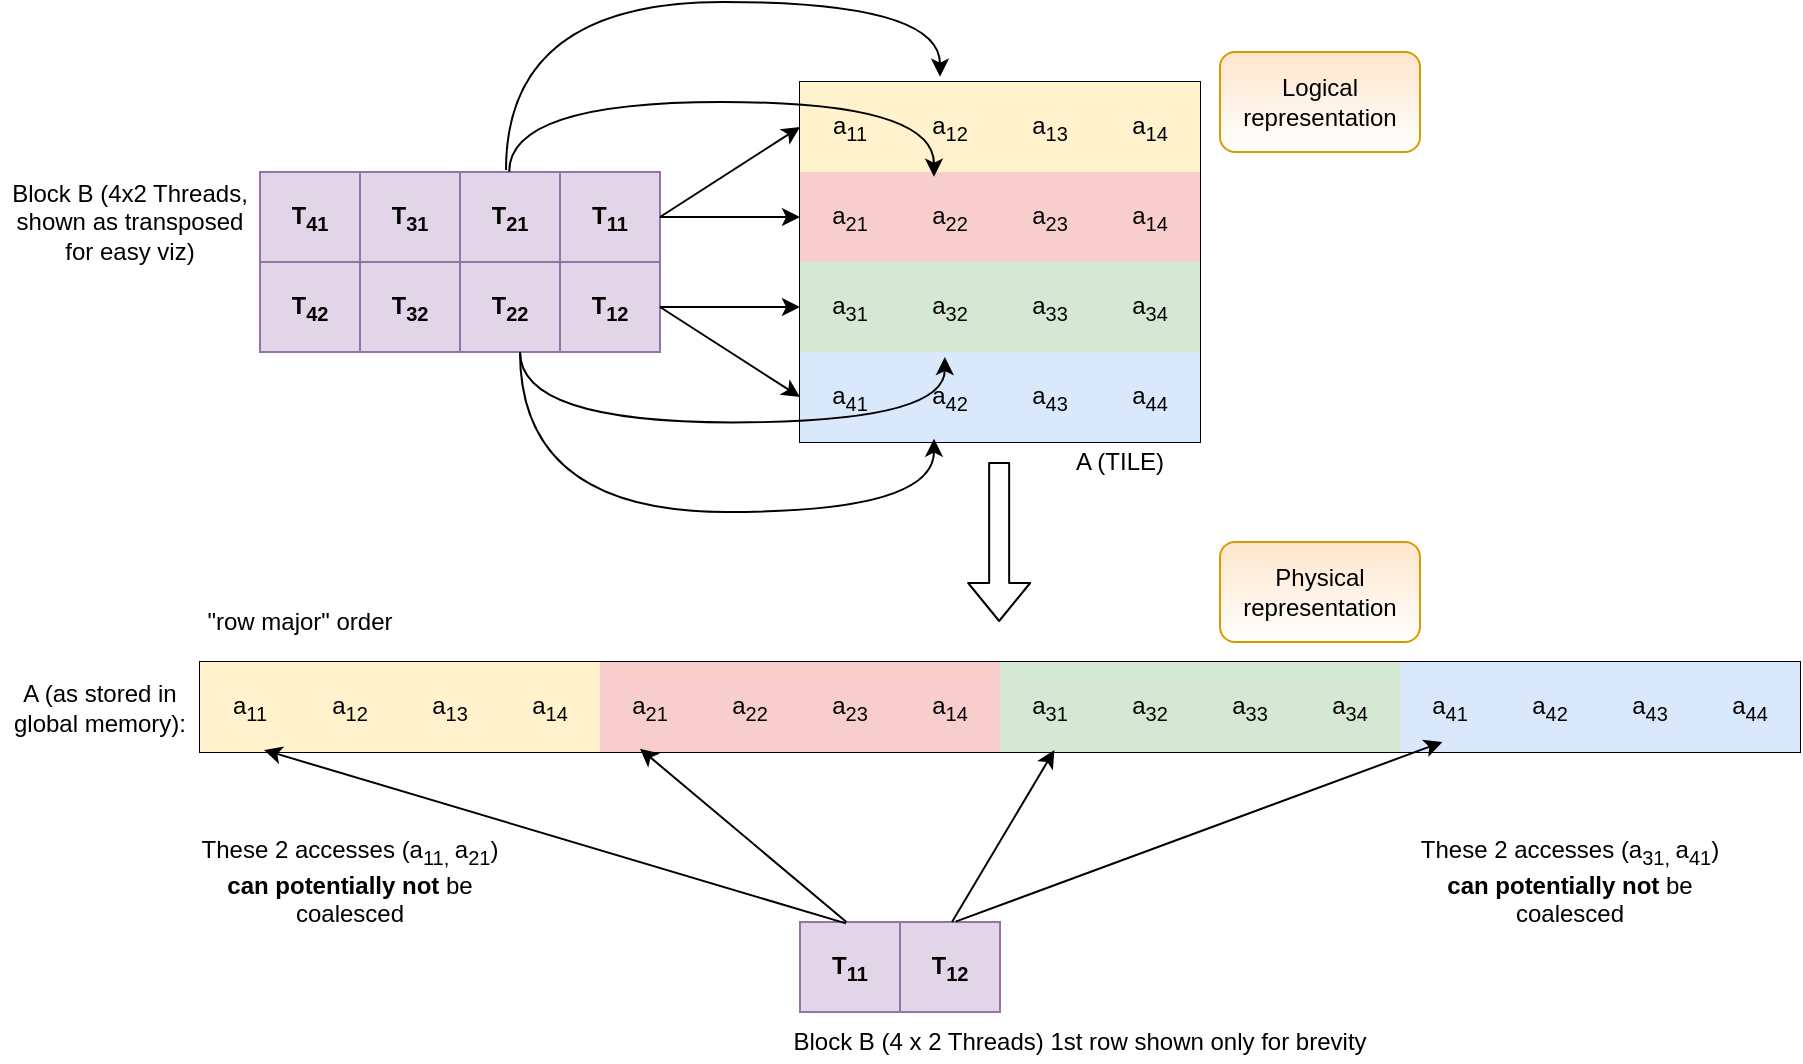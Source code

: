 <mxfile version="14.6.13" type="device"><diagram id="LKu_yuzskdQvpuW1a30c" name="Page-1"><mxGraphModel dx="922" dy="831" grid="1" gridSize="10" guides="1" tooltips="1" connect="1" arrows="1" fold="1" page="1" pageScale="1" pageWidth="2000" pageHeight="2000" math="0" shadow="0"><root><mxCell id="0"/><mxCell id="1" parent="0"/><mxCell id="PbtF6TNRjcqgWkCk2sdh-1" value="" style="rounded=1;whiteSpace=wrap;html=1;fillColor=#ffe6cc;strokeColor=#d79b00;gradientColor=#ffffff;" vertex="1" parent="1"><mxGeometry x="650" y="400" width="100" height="50" as="geometry"/></mxCell><mxCell id="PbtF6TNRjcqgWkCk2sdh-2" value="" style="rounded=1;whiteSpace=wrap;html=1;fillColor=#ffe6cc;strokeColor=#d79b00;gradientColor=#ffffff;" vertex="1" parent="1"><mxGeometry x="650" y="155" width="100" height="50" as="geometry"/></mxCell><mxCell id="PbtF6TNRjcqgWkCk2sdh-3" value="" style="shape=table;html=1;whiteSpace=wrap;startSize=0;container=1;collapsible=0;childLayout=tableLayout;" vertex="1" parent="1"><mxGeometry x="440" y="170" width="200" height="180" as="geometry"/></mxCell><mxCell id="PbtF6TNRjcqgWkCk2sdh-4" value="" style="shape=partialRectangle;html=1;whiteSpace=wrap;collapsible=0;dropTarget=0;pointerEvents=0;fillColor=none;top=0;left=0;bottom=0;right=0;points=[[0,0.5],[1,0.5]];portConstraint=eastwest;" vertex="1" parent="PbtF6TNRjcqgWkCk2sdh-3"><mxGeometry width="200" height="45" as="geometry"/></mxCell><mxCell id="PbtF6TNRjcqgWkCk2sdh-5" value="a&lt;sub&gt;11&lt;/sub&gt;" style="shape=partialRectangle;html=1;whiteSpace=wrap;connectable=0;fillColor=#fff2cc;top=0;left=0;bottom=0;right=0;overflow=hidden;strokeColor=#d6b656;" vertex="1" parent="PbtF6TNRjcqgWkCk2sdh-4"><mxGeometry width="50" height="45" as="geometry"/></mxCell><mxCell id="PbtF6TNRjcqgWkCk2sdh-6" value="&lt;span&gt;a&lt;/span&gt;&lt;sub&gt;12&lt;/sub&gt;" style="shape=partialRectangle;html=1;whiteSpace=wrap;connectable=0;fillColor=#fff2cc;top=0;left=0;bottom=0;right=0;overflow=hidden;strokeColor=#d6b656;" vertex="1" parent="PbtF6TNRjcqgWkCk2sdh-4"><mxGeometry x="50" width="50" height="45" as="geometry"/></mxCell><mxCell id="PbtF6TNRjcqgWkCk2sdh-7" value="&lt;span&gt;a&lt;/span&gt;&lt;sub&gt;13&lt;/sub&gt;" style="shape=partialRectangle;html=1;whiteSpace=wrap;connectable=0;fillColor=#fff2cc;top=0;left=0;bottom=0;right=0;overflow=hidden;strokeColor=#d6b656;" vertex="1" parent="PbtF6TNRjcqgWkCk2sdh-4"><mxGeometry x="100" width="50" height="45" as="geometry"/></mxCell><mxCell id="PbtF6TNRjcqgWkCk2sdh-8" value="&lt;span&gt;a&lt;/span&gt;&lt;sub&gt;14&lt;/sub&gt;" style="shape=partialRectangle;html=1;whiteSpace=wrap;connectable=0;fillColor=#fff2cc;top=0;left=0;bottom=0;right=0;overflow=hidden;strokeColor=#d6b656;" vertex="1" parent="PbtF6TNRjcqgWkCk2sdh-4"><mxGeometry x="150" width="50" height="45" as="geometry"/></mxCell><mxCell id="PbtF6TNRjcqgWkCk2sdh-9" value="" style="shape=partialRectangle;html=1;whiteSpace=wrap;collapsible=0;dropTarget=0;pointerEvents=0;fillColor=none;top=0;left=0;bottom=0;right=0;points=[[0,0.5],[1,0.5]];portConstraint=eastwest;" vertex="1" parent="PbtF6TNRjcqgWkCk2sdh-3"><mxGeometry y="45" width="200" height="45" as="geometry"/></mxCell><mxCell id="PbtF6TNRjcqgWkCk2sdh-10" value="&lt;span&gt;a&lt;/span&gt;&lt;sub&gt;21&lt;/sub&gt;" style="shape=partialRectangle;html=1;whiteSpace=wrap;connectable=0;fillColor=#f8cecc;top=0;left=0;bottom=0;right=0;overflow=hidden;strokeColor=#b85450;" vertex="1" parent="PbtF6TNRjcqgWkCk2sdh-9"><mxGeometry width="50" height="45" as="geometry"/></mxCell><mxCell id="PbtF6TNRjcqgWkCk2sdh-11" value="&lt;span&gt;a&lt;/span&gt;&lt;sub&gt;22&lt;/sub&gt;" style="shape=partialRectangle;html=1;whiteSpace=wrap;connectable=0;fillColor=#f8cecc;top=0;left=0;bottom=0;right=0;overflow=hidden;strokeColor=#b85450;" vertex="1" parent="PbtF6TNRjcqgWkCk2sdh-9"><mxGeometry x="50" width="50" height="45" as="geometry"/></mxCell><mxCell id="PbtF6TNRjcqgWkCk2sdh-12" value="&lt;span&gt;a&lt;/span&gt;&lt;sub&gt;23&lt;/sub&gt;" style="shape=partialRectangle;html=1;whiteSpace=wrap;connectable=0;fillColor=#f8cecc;top=0;left=0;bottom=0;right=0;overflow=hidden;strokeColor=#b85450;" vertex="1" parent="PbtF6TNRjcqgWkCk2sdh-9"><mxGeometry x="100" width="50" height="45" as="geometry"/></mxCell><mxCell id="PbtF6TNRjcqgWkCk2sdh-13" value="&lt;span&gt;a&lt;/span&gt;&lt;sub&gt;14&lt;/sub&gt;" style="shape=partialRectangle;html=1;whiteSpace=wrap;connectable=0;fillColor=#f8cecc;top=0;left=0;bottom=0;right=0;overflow=hidden;strokeColor=#b85450;" vertex="1" parent="PbtF6TNRjcqgWkCk2sdh-9"><mxGeometry x="150" width="50" height="45" as="geometry"/></mxCell><mxCell id="PbtF6TNRjcqgWkCk2sdh-14" style="shape=partialRectangle;html=1;whiteSpace=wrap;collapsible=0;dropTarget=0;pointerEvents=0;fillColor=none;top=0;left=0;bottom=0;right=0;points=[[0,0.5],[1,0.5]];portConstraint=eastwest;" vertex="1" parent="PbtF6TNRjcqgWkCk2sdh-3"><mxGeometry y="90" width="200" height="45" as="geometry"/></mxCell><mxCell id="PbtF6TNRjcqgWkCk2sdh-15" value="&lt;span&gt;a&lt;/span&gt;&lt;sub&gt;31&lt;/sub&gt;" style="shape=partialRectangle;html=1;whiteSpace=wrap;connectable=0;fillColor=#d5e8d4;top=0;left=0;bottom=0;right=0;overflow=hidden;strokeColor=#82b366;" vertex="1" parent="PbtF6TNRjcqgWkCk2sdh-14"><mxGeometry width="50" height="45" as="geometry"/></mxCell><mxCell id="PbtF6TNRjcqgWkCk2sdh-16" value="&lt;span&gt;a&lt;/span&gt;&lt;sub&gt;32&lt;/sub&gt;" style="shape=partialRectangle;html=1;whiteSpace=wrap;connectable=0;fillColor=#d5e8d4;top=0;left=0;bottom=0;right=0;overflow=hidden;strokeColor=#82b366;" vertex="1" parent="PbtF6TNRjcqgWkCk2sdh-14"><mxGeometry x="50" width="50" height="45" as="geometry"/></mxCell><mxCell id="PbtF6TNRjcqgWkCk2sdh-17" value="&lt;span&gt;a&lt;/span&gt;&lt;sub&gt;33&lt;/sub&gt;" style="shape=partialRectangle;html=1;whiteSpace=wrap;connectable=0;fillColor=#d5e8d4;top=0;left=0;bottom=0;right=0;overflow=hidden;strokeColor=#82b366;" vertex="1" parent="PbtF6TNRjcqgWkCk2sdh-14"><mxGeometry x="100" width="50" height="45" as="geometry"/></mxCell><mxCell id="PbtF6TNRjcqgWkCk2sdh-18" value="&lt;span&gt;a&lt;/span&gt;&lt;sub&gt;34&lt;/sub&gt;" style="shape=partialRectangle;html=1;whiteSpace=wrap;connectable=0;fillColor=#d5e8d4;top=0;left=0;bottom=0;right=0;overflow=hidden;strokeColor=#82b366;" vertex="1" parent="PbtF6TNRjcqgWkCk2sdh-14"><mxGeometry x="150" width="50" height="45" as="geometry"/></mxCell><mxCell id="PbtF6TNRjcqgWkCk2sdh-19" value="" style="shape=partialRectangle;html=1;whiteSpace=wrap;collapsible=0;dropTarget=0;pointerEvents=0;fillColor=none;top=0;left=0;bottom=0;right=0;points=[[0,0.5],[1,0.5]];portConstraint=eastwest;" vertex="1" parent="PbtF6TNRjcqgWkCk2sdh-3"><mxGeometry y="135" width="200" height="45" as="geometry"/></mxCell><mxCell id="PbtF6TNRjcqgWkCk2sdh-20" value="&lt;span&gt;a&lt;/span&gt;&lt;sub&gt;41&lt;/sub&gt;" style="shape=partialRectangle;html=1;whiteSpace=wrap;connectable=0;fillColor=#dae8fc;top=0;left=0;bottom=0;right=0;overflow=hidden;strokeColor=#6c8ebf;" vertex="1" parent="PbtF6TNRjcqgWkCk2sdh-19"><mxGeometry width="50" height="45" as="geometry"/></mxCell><mxCell id="PbtF6TNRjcqgWkCk2sdh-21" value="&lt;span&gt;a&lt;/span&gt;&lt;sub&gt;42&lt;/sub&gt;" style="shape=partialRectangle;html=1;whiteSpace=wrap;connectable=0;fillColor=#dae8fc;top=0;left=0;bottom=0;right=0;overflow=hidden;strokeColor=#6c8ebf;" vertex="1" parent="PbtF6TNRjcqgWkCk2sdh-19"><mxGeometry x="50" width="50" height="45" as="geometry"/></mxCell><mxCell id="PbtF6TNRjcqgWkCk2sdh-22" value="a&lt;sub&gt;43&lt;/sub&gt;" style="shape=partialRectangle;html=1;whiteSpace=wrap;connectable=0;fillColor=#dae8fc;top=0;left=0;bottom=0;right=0;overflow=hidden;strokeColor=#6c8ebf;" vertex="1" parent="PbtF6TNRjcqgWkCk2sdh-19"><mxGeometry x="100" width="50" height="45" as="geometry"/></mxCell><mxCell id="PbtF6TNRjcqgWkCk2sdh-23" value="&lt;span&gt;a&lt;/span&gt;&lt;sub&gt;44&lt;/sub&gt;" style="shape=partialRectangle;html=1;whiteSpace=wrap;connectable=0;fillColor=#dae8fc;top=0;left=0;bottom=0;right=0;overflow=hidden;strokeColor=#6c8ebf;" vertex="1" parent="PbtF6TNRjcqgWkCk2sdh-19"><mxGeometry x="150" width="50" height="45" as="geometry"/></mxCell><mxCell id="PbtF6TNRjcqgWkCk2sdh-24" value="" style="shape=flexArrow;endArrow=classic;html=1;" edge="1" parent="1"><mxGeometry width="50" height="50" relative="1" as="geometry"><mxPoint x="539.58" y="360" as="sourcePoint"/><mxPoint x="539.58" y="440" as="targetPoint"/></mxGeometry></mxCell><mxCell id="PbtF6TNRjcqgWkCk2sdh-25" value="" style="shape=table;html=1;whiteSpace=wrap;startSize=0;container=1;collapsible=0;childLayout=tableLayout;" vertex="1" parent="1"><mxGeometry x="140" y="460" width="800" height="45" as="geometry"/></mxCell><mxCell id="PbtF6TNRjcqgWkCk2sdh-26" value="" style="shape=partialRectangle;html=1;whiteSpace=wrap;collapsible=0;dropTarget=0;pointerEvents=0;fillColor=none;top=0;left=0;bottom=0;right=0;points=[[0,0.5],[1,0.5]];portConstraint=eastwest;" vertex="1" parent="PbtF6TNRjcqgWkCk2sdh-25"><mxGeometry width="800" height="45" as="geometry"/></mxCell><mxCell id="PbtF6TNRjcqgWkCk2sdh-27" value="a&lt;sub&gt;11&lt;/sub&gt;" style="shape=partialRectangle;html=1;whiteSpace=wrap;connectable=0;top=0;left=0;bottom=0;right=0;overflow=hidden;fillColor=#fff2cc;strokeColor=#d6b656;" vertex="1" parent="PbtF6TNRjcqgWkCk2sdh-26"><mxGeometry width="50" height="45" as="geometry"/></mxCell><mxCell id="PbtF6TNRjcqgWkCk2sdh-28" value="a&lt;sub&gt;12&lt;/sub&gt;" style="shape=partialRectangle;html=1;whiteSpace=wrap;connectable=0;top=0;left=0;bottom=0;right=0;overflow=hidden;fillColor=#fff2cc;strokeColor=#d6b656;" vertex="1" parent="PbtF6TNRjcqgWkCk2sdh-26"><mxGeometry x="50" width="50" height="45" as="geometry"/></mxCell><mxCell id="PbtF6TNRjcqgWkCk2sdh-29" value="a&lt;sub&gt;13&lt;/sub&gt;" style="shape=partialRectangle;html=1;whiteSpace=wrap;connectable=0;top=0;left=0;bottom=0;right=0;overflow=hidden;fillColor=#fff2cc;strokeColor=#d6b656;" vertex="1" parent="PbtF6TNRjcqgWkCk2sdh-26"><mxGeometry x="100" width="50" height="45" as="geometry"/></mxCell><mxCell id="PbtF6TNRjcqgWkCk2sdh-30" value="a&lt;sub&gt;14&lt;/sub&gt;" style="shape=partialRectangle;html=1;whiteSpace=wrap;connectable=0;top=0;left=0;bottom=0;right=0;overflow=hidden;fillColor=#fff2cc;strokeColor=#d6b656;" vertex="1" parent="PbtF6TNRjcqgWkCk2sdh-26"><mxGeometry x="150" width="50" height="45" as="geometry"/></mxCell><mxCell id="PbtF6TNRjcqgWkCk2sdh-31" value="a&lt;sub&gt;21&lt;/sub&gt;" style="shape=partialRectangle;html=1;whiteSpace=wrap;connectable=0;fillColor=#f8cecc;top=0;left=0;bottom=0;right=0;overflow=hidden;strokeColor=#b85450;" vertex="1" parent="PbtF6TNRjcqgWkCk2sdh-26"><mxGeometry x="200" width="50" height="45" as="geometry"/></mxCell><mxCell id="PbtF6TNRjcqgWkCk2sdh-32" value="a&lt;sub&gt;22&lt;/sub&gt;" style="shape=partialRectangle;html=1;whiteSpace=wrap;connectable=0;fillColor=#f8cecc;top=0;left=0;bottom=0;right=0;overflow=hidden;strokeColor=#b85450;" vertex="1" parent="PbtF6TNRjcqgWkCk2sdh-26"><mxGeometry x="250" width="50" height="45" as="geometry"/></mxCell><mxCell id="PbtF6TNRjcqgWkCk2sdh-33" value="a&lt;sub&gt;23&lt;/sub&gt;" style="shape=partialRectangle;html=1;whiteSpace=wrap;connectable=0;fillColor=#f8cecc;top=0;left=0;bottom=0;right=0;overflow=hidden;strokeColor=#b85450;" vertex="1" parent="PbtF6TNRjcqgWkCk2sdh-26"><mxGeometry x="300" width="50" height="45" as="geometry"/></mxCell><mxCell id="PbtF6TNRjcqgWkCk2sdh-34" value="a&lt;sub&gt;14&lt;/sub&gt;" style="shape=partialRectangle;html=1;whiteSpace=wrap;connectable=0;fillColor=#f8cecc;top=0;left=0;bottom=0;right=0;overflow=hidden;strokeColor=#b85450;" vertex="1" parent="PbtF6TNRjcqgWkCk2sdh-26"><mxGeometry x="350" width="50" height="45" as="geometry"/></mxCell><mxCell id="PbtF6TNRjcqgWkCk2sdh-35" value="a&lt;sub&gt;31&lt;/sub&gt;" style="shape=partialRectangle;html=1;whiteSpace=wrap;connectable=0;fillColor=#d5e8d4;top=0;left=0;bottom=0;right=0;overflow=hidden;strokeColor=#82b366;" vertex="1" parent="PbtF6TNRjcqgWkCk2sdh-26"><mxGeometry x="400" width="50" height="45" as="geometry"/></mxCell><mxCell id="PbtF6TNRjcqgWkCk2sdh-36" value="a&lt;sub&gt;32&lt;/sub&gt;" style="shape=partialRectangle;html=1;whiteSpace=wrap;connectable=0;fillColor=#d5e8d4;top=0;left=0;bottom=0;right=0;overflow=hidden;strokeColor=#82b366;" vertex="1" parent="PbtF6TNRjcqgWkCk2sdh-26"><mxGeometry x="450" width="50" height="45" as="geometry"/></mxCell><mxCell id="PbtF6TNRjcqgWkCk2sdh-37" value="a&lt;sub&gt;33&lt;/sub&gt;" style="shape=partialRectangle;html=1;whiteSpace=wrap;connectable=0;fillColor=#d5e8d4;top=0;left=0;bottom=0;right=0;overflow=hidden;strokeColor=#82b366;" vertex="1" parent="PbtF6TNRjcqgWkCk2sdh-26"><mxGeometry x="500" width="50" height="45" as="geometry"/></mxCell><mxCell id="PbtF6TNRjcqgWkCk2sdh-38" value="a&lt;sub&gt;34&lt;/sub&gt;" style="shape=partialRectangle;html=1;whiteSpace=wrap;connectable=0;fillColor=#d5e8d4;top=0;left=0;bottom=0;right=0;overflow=hidden;strokeColor=#82b366;" vertex="1" parent="PbtF6TNRjcqgWkCk2sdh-26"><mxGeometry x="550" width="50" height="45" as="geometry"/></mxCell><mxCell id="PbtF6TNRjcqgWkCk2sdh-39" value="a&lt;sub&gt;41&lt;/sub&gt;" style="shape=partialRectangle;html=1;whiteSpace=wrap;connectable=0;fillColor=#dae8fc;top=0;left=0;bottom=0;right=0;overflow=hidden;strokeColor=#6c8ebf;" vertex="1" parent="PbtF6TNRjcqgWkCk2sdh-26"><mxGeometry x="600" width="50" height="45" as="geometry"/></mxCell><mxCell id="PbtF6TNRjcqgWkCk2sdh-40" value="a&lt;sub&gt;42&lt;/sub&gt;" style="shape=partialRectangle;html=1;whiteSpace=wrap;connectable=0;fillColor=#dae8fc;top=0;left=0;bottom=0;right=0;overflow=hidden;strokeColor=#6c8ebf;" vertex="1" parent="PbtF6TNRjcqgWkCk2sdh-26"><mxGeometry x="650" width="50" height="45" as="geometry"/></mxCell><mxCell id="PbtF6TNRjcqgWkCk2sdh-41" value="a&lt;sub&gt;43&lt;/sub&gt;" style="shape=partialRectangle;html=1;whiteSpace=wrap;connectable=0;fillColor=#dae8fc;top=0;left=0;bottom=0;right=0;overflow=hidden;strokeColor=#6c8ebf;" vertex="1" parent="PbtF6TNRjcqgWkCk2sdh-26"><mxGeometry x="700" width="50" height="45" as="geometry"/></mxCell><mxCell id="PbtF6TNRjcqgWkCk2sdh-42" value="a&lt;sub&gt;44&lt;/sub&gt;" style="shape=partialRectangle;html=1;whiteSpace=wrap;connectable=0;fillColor=#dae8fc;top=0;left=0;bottom=0;right=0;overflow=hidden;strokeColor=#6c8ebf;" vertex="1" parent="PbtF6TNRjcqgWkCk2sdh-26"><mxGeometry x="750" width="50" height="45" as="geometry"/></mxCell><mxCell id="PbtF6TNRjcqgWkCk2sdh-43" value="&quot;row major&quot; order" style="text;html=1;strokeColor=none;fillColor=none;align=center;verticalAlign=middle;whiteSpace=wrap;rounded=0;" vertex="1" parent="1"><mxGeometry x="140" y="430" width="100" height="20" as="geometry"/></mxCell><mxCell id="PbtF6TNRjcqgWkCk2sdh-44" value="" style="shape=table;html=1;whiteSpace=wrap;startSize=0;container=1;collapsible=0;childLayout=tableLayout;fillColor=#e1d5e7;strokeColor=#9673a6;fontStyle=1;direction=north;" vertex="1" parent="1"><mxGeometry x="170" y="215" width="200" height="90" as="geometry"/></mxCell><mxCell id="PbtF6TNRjcqgWkCk2sdh-45" value="" style="shape=partialRectangle;html=1;whiteSpace=wrap;collapsible=0;dropTarget=0;pointerEvents=0;fillColor=none;top=0;left=0;bottom=0;right=0;points=[[0,0.5],[1,0.5]];portConstraint=eastwest;" vertex="1" parent="PbtF6TNRjcqgWkCk2sdh-44"><mxGeometry width="200" height="45" as="geometry"/></mxCell><mxCell id="PbtF6TNRjcqgWkCk2sdh-46" value="T&lt;sub&gt;41&lt;/sub&gt;" style="shape=partialRectangle;html=1;whiteSpace=wrap;connectable=0;fillColor=none;top=0;left=0;bottom=0;right=0;overflow=hidden;fontStyle=1" vertex="1" parent="PbtF6TNRjcqgWkCk2sdh-45"><mxGeometry width="50" height="45" as="geometry"/></mxCell><mxCell id="PbtF6TNRjcqgWkCk2sdh-47" value="&lt;span&gt;T&lt;/span&gt;&lt;sub&gt;31&lt;/sub&gt;" style="shape=partialRectangle;html=1;whiteSpace=wrap;connectable=0;fillColor=none;top=0;left=0;bottom=0;right=0;overflow=hidden;fontStyle=1" vertex="1" parent="PbtF6TNRjcqgWkCk2sdh-45"><mxGeometry x="50" width="50" height="45" as="geometry"/></mxCell><mxCell id="PbtF6TNRjcqgWkCk2sdh-99" value="&lt;span&gt;T&lt;/span&gt;&lt;sub&gt;21&lt;/sub&gt;" style="shape=partialRectangle;html=1;whiteSpace=wrap;connectable=0;fillColor=none;top=0;left=0;bottom=0;right=0;overflow=hidden;fontStyle=1" vertex="1" parent="PbtF6TNRjcqgWkCk2sdh-45"><mxGeometry x="100" width="50" height="45" as="geometry"/></mxCell><mxCell id="PbtF6TNRjcqgWkCk2sdh-103" value="&lt;span&gt;T&lt;/span&gt;&lt;sub&gt;11&lt;/sub&gt;" style="shape=partialRectangle;html=1;whiteSpace=wrap;connectable=0;fillColor=none;top=0;left=0;bottom=0;right=0;overflow=hidden;fontStyle=1" vertex="1" parent="PbtF6TNRjcqgWkCk2sdh-45"><mxGeometry x="150" width="50" height="45" as="geometry"/></mxCell><mxCell id="PbtF6TNRjcqgWkCk2sdh-50" value="" style="shape=partialRectangle;html=1;whiteSpace=wrap;collapsible=0;dropTarget=0;pointerEvents=0;fillColor=none;top=0;left=0;bottom=0;right=0;points=[[0,0.5],[1,0.5]];portConstraint=eastwest;" vertex="1" parent="PbtF6TNRjcqgWkCk2sdh-44"><mxGeometry y="45" width="200" height="45" as="geometry"/></mxCell><mxCell id="PbtF6TNRjcqgWkCk2sdh-51" value="&lt;b&gt;&lt;span&gt;T&lt;/span&gt;&lt;sub&gt;42&lt;/sub&gt;&lt;/b&gt;" style="shape=partialRectangle;html=1;whiteSpace=wrap;connectable=0;fillColor=none;top=0;left=0;bottom=0;right=0;overflow=hidden;" vertex="1" parent="PbtF6TNRjcqgWkCk2sdh-50"><mxGeometry width="50" height="45" as="geometry"/></mxCell><mxCell id="PbtF6TNRjcqgWkCk2sdh-52" value="&lt;b&gt;&lt;span&gt;T&lt;/span&gt;&lt;sub&gt;32&lt;/sub&gt;&lt;/b&gt;" style="shape=partialRectangle;html=1;whiteSpace=wrap;connectable=0;fillColor=none;top=0;left=0;bottom=0;right=0;overflow=hidden;" vertex="1" parent="PbtF6TNRjcqgWkCk2sdh-50"><mxGeometry x="50" width="50" height="45" as="geometry"/></mxCell><mxCell id="PbtF6TNRjcqgWkCk2sdh-100" value="&lt;b&gt;T&lt;sub&gt;22&lt;/sub&gt;&lt;/b&gt;" style="shape=partialRectangle;html=1;whiteSpace=wrap;connectable=0;fillColor=none;top=0;left=0;bottom=0;right=0;overflow=hidden;" vertex="1" parent="PbtF6TNRjcqgWkCk2sdh-50"><mxGeometry x="100" width="50" height="45" as="geometry"/></mxCell><mxCell id="PbtF6TNRjcqgWkCk2sdh-104" value="&lt;span style=&quot;font-weight: 700&quot;&gt;T&lt;/span&gt;&lt;sub style=&quot;font-weight: 700&quot;&gt;12&lt;/sub&gt;" style="shape=partialRectangle;html=1;whiteSpace=wrap;connectable=0;fillColor=none;top=0;left=0;bottom=0;right=0;overflow=hidden;" vertex="1" parent="PbtF6TNRjcqgWkCk2sdh-50"><mxGeometry x="150" width="50" height="45" as="geometry"/></mxCell><mxCell id="PbtF6TNRjcqgWkCk2sdh-63" value="" style="shape=table;html=1;whiteSpace=wrap;startSize=0;container=1;collapsible=0;childLayout=tableLayout;fillColor=#e1d5e7;strokeColor=#9673a6;fontStyle=1" vertex="1" parent="1"><mxGeometry x="440" y="590" width="100" height="45" as="geometry"/></mxCell><mxCell id="PbtF6TNRjcqgWkCk2sdh-64" value="" style="shape=partialRectangle;html=1;whiteSpace=wrap;collapsible=0;dropTarget=0;pointerEvents=0;fillColor=none;top=0;left=0;bottom=0;right=0;points=[[0,0.5],[1,0.5]];portConstraint=eastwest;" vertex="1" parent="PbtF6TNRjcqgWkCk2sdh-63"><mxGeometry width="100" height="45" as="geometry"/></mxCell><mxCell id="PbtF6TNRjcqgWkCk2sdh-65" value="T&lt;sub&gt;11&lt;/sub&gt;" style="shape=partialRectangle;html=1;whiteSpace=wrap;connectable=0;fillColor=none;top=0;left=0;bottom=0;right=0;overflow=hidden;fontStyle=1" vertex="1" parent="PbtF6TNRjcqgWkCk2sdh-64"><mxGeometry width="50" height="45" as="geometry"/></mxCell><mxCell id="PbtF6TNRjcqgWkCk2sdh-66" value="&lt;span&gt;T&lt;/span&gt;&lt;sub&gt;12&lt;/sub&gt;" style="shape=partialRectangle;html=1;whiteSpace=wrap;connectable=0;fillColor=none;top=0;left=0;bottom=0;right=0;overflow=hidden;fontStyle=1" vertex="1" parent="PbtF6TNRjcqgWkCk2sdh-64"><mxGeometry x="50" width="50" height="45" as="geometry"/></mxCell><mxCell id="PbtF6TNRjcqgWkCk2sdh-78" value="These 2 accesses (a&lt;sub&gt;31,&amp;nbsp;&lt;/sub&gt;a&lt;sub&gt;41&lt;/sub&gt;) &lt;b&gt;can potentially not&lt;/b&gt; be coalesced" style="text;html=1;strokeColor=none;fillColor=none;align=center;verticalAlign=middle;whiteSpace=wrap;rounded=0;" vertex="1" parent="1"><mxGeometry x="740" y="560" width="170" height="20" as="geometry"/></mxCell><mxCell id="PbtF6TNRjcqgWkCk2sdh-79" value="A (as stored in global memory):" style="text;html=1;strokeColor=none;fillColor=none;align=center;verticalAlign=middle;whiteSpace=wrap;rounded=0;" vertex="1" parent="1"><mxGeometry x="40" y="472.5" width="100" height="20" as="geometry"/></mxCell><mxCell id="PbtF6TNRjcqgWkCk2sdh-81" value="Logical representation" style="text;html=1;strokeColor=none;fillColor=none;align=center;verticalAlign=middle;whiteSpace=wrap;rounded=0;" vertex="1" parent="1"><mxGeometry x="650" y="170" width="100" height="20" as="geometry"/></mxCell><mxCell id="PbtF6TNRjcqgWkCk2sdh-82" value="Physical representation" style="text;html=1;strokeColor=none;fillColor=none;align=center;verticalAlign=middle;whiteSpace=wrap;rounded=0;" vertex="1" parent="1"><mxGeometry x="650" y="415" width="100" height="20" as="geometry"/></mxCell><mxCell id="PbtF6TNRjcqgWkCk2sdh-83" value="Block B (4x2 Threads, shown as transposed for easy viz)" style="text;html=1;strokeColor=none;fillColor=none;align=center;verticalAlign=middle;whiteSpace=wrap;rounded=0;" vertex="1" parent="1"><mxGeometry x="40" y="230" width="130" height="20" as="geometry"/></mxCell><mxCell id="PbtF6TNRjcqgWkCk2sdh-84" value="Block B (4 x 2 Threads) 1st row shown only for brevity" style="text;html=1;strokeColor=none;fillColor=none;align=center;verticalAlign=middle;whiteSpace=wrap;rounded=0;" vertex="1" parent="1"><mxGeometry x="380" y="640" width="400" height="20" as="geometry"/></mxCell><mxCell id="PbtF6TNRjcqgWkCk2sdh-107" value="" style="endArrow=classic;html=1;exitX=1;exitY=0.5;exitDx=0;exitDy=0;entryX=0;entryY=0.5;entryDx=0;entryDy=0;" edge="1" parent="1" source="PbtF6TNRjcqgWkCk2sdh-45" target="PbtF6TNRjcqgWkCk2sdh-4"><mxGeometry width="50" height="50" relative="1" as="geometry"><mxPoint x="330" y="170" as="sourcePoint"/><mxPoint x="380" y="120" as="targetPoint"/></mxGeometry></mxCell><mxCell id="PbtF6TNRjcqgWkCk2sdh-108" value="" style="endArrow=classic;html=1;exitX=1;exitY=0.5;exitDx=0;exitDy=0;entryX=0;entryY=0.5;entryDx=0;entryDy=0;" edge="1" parent="1" source="PbtF6TNRjcqgWkCk2sdh-45" target="PbtF6TNRjcqgWkCk2sdh-9"><mxGeometry width="50" height="50" relative="1" as="geometry"><mxPoint x="370" y="282.5" as="sourcePoint"/><mxPoint x="440" y="238" as="targetPoint"/></mxGeometry></mxCell><mxCell id="PbtF6TNRjcqgWkCk2sdh-109" value="" style="endArrow=classic;html=1;exitX=1;exitY=0.5;exitDx=0;exitDy=0;entryX=0;entryY=0.5;entryDx=0;entryDy=0;" edge="1" parent="1" source="PbtF6TNRjcqgWkCk2sdh-50" target="PbtF6TNRjcqgWkCk2sdh-14"><mxGeometry width="50" height="50" relative="1" as="geometry"><mxPoint x="350" y="365" as="sourcePoint"/><mxPoint x="420" y="320.0" as="targetPoint"/></mxGeometry></mxCell><mxCell id="PbtF6TNRjcqgWkCk2sdh-110" value="" style="endArrow=classic;html=1;exitX=1;exitY=0.5;exitDx=0;exitDy=0;entryX=0;entryY=0.5;entryDx=0;entryDy=0;" edge="1" parent="1" source="PbtF6TNRjcqgWkCk2sdh-50" target="PbtF6TNRjcqgWkCk2sdh-19"><mxGeometry width="50" height="50" relative="1" as="geometry"><mxPoint x="380" y="292.5" as="sourcePoint"/><mxPoint x="450" y="292.5" as="targetPoint"/></mxGeometry></mxCell><mxCell id="PbtF6TNRjcqgWkCk2sdh-111" value="" style="endArrow=classic;html=1;exitX=0.615;exitY=-0.022;exitDx=0;exitDy=0;exitPerimeter=0;edgeStyle=orthogonalEdgeStyle;curved=1;entryX=0.35;entryY=-0.059;entryDx=0;entryDy=0;entryPerimeter=0;" edge="1" parent="1" source="PbtF6TNRjcqgWkCk2sdh-45" target="PbtF6TNRjcqgWkCk2sdh-4"><mxGeometry width="50" height="50" relative="1" as="geometry"><mxPoint x="290" y="200" as="sourcePoint"/><mxPoint x="490" y="150" as="targetPoint"/><Array as="points"><mxPoint x="293" y="130"/><mxPoint x="510" y="130"/></Array></mxGeometry></mxCell><mxCell id="PbtF6TNRjcqgWkCk2sdh-118" value="" style="endArrow=classic;html=1;exitX=0.623;exitY=-0.004;exitDx=0;exitDy=0;exitPerimeter=0;edgeStyle=orthogonalEdgeStyle;curved=1;entryX=0.35;entryY=-0.059;entryDx=0;entryDy=0;entryPerimeter=0;" edge="1" parent="1" source="PbtF6TNRjcqgWkCk2sdh-45"><mxGeometry width="50" height="50" relative="1" as="geometry"><mxPoint x="290.0" y="264.01" as="sourcePoint"/><mxPoint x="507" y="217.345" as="targetPoint"/><Array as="points"><mxPoint x="295" y="180"/><mxPoint x="507" y="180"/></Array></mxGeometry></mxCell><mxCell id="PbtF6TNRjcqgWkCk2sdh-119" value="" style="endArrow=classic;html=1;exitX=0.623;exitY=-0.004;exitDx=0;exitDy=0;exitPerimeter=0;edgeStyle=orthogonalEdgeStyle;curved=1;entryX=0.35;entryY=-0.059;entryDx=0;entryDy=0;entryPerimeter=0;" edge="1" parent="1"><mxGeometry width="50" height="50" relative="1" as="geometry"><mxPoint x="300.02" y="305.0" as="sourcePoint"/><mxPoint x="512.42" y="307.525" as="targetPoint"/><Array as="points"><mxPoint x="300.42" y="340.18"/><mxPoint x="512.42" y="340.18"/></Array></mxGeometry></mxCell><mxCell id="PbtF6TNRjcqgWkCk2sdh-120" value="" style="endArrow=classic;html=1;edgeStyle=orthogonalEdgeStyle;curved=1;entryX=0.35;entryY=-0.059;entryDx=0;entryDy=0;entryPerimeter=0;" edge="1" parent="1"><mxGeometry width="50" height="50" relative="1" as="geometry"><mxPoint x="300" y="305" as="sourcePoint"/><mxPoint x="507" y="348.335" as="targetPoint"/><Array as="points"><mxPoint x="300" y="385"/><mxPoint x="507" y="385"/></Array></mxGeometry></mxCell><mxCell id="PbtF6TNRjcqgWkCk2sdh-121" value="" style="endArrow=classic;html=1;entryX=0.04;entryY=0.978;entryDx=0;entryDy=0;entryPerimeter=0;exitX=0.23;exitY=0.015;exitDx=0;exitDy=0;exitPerimeter=0;" edge="1" parent="1" source="PbtF6TNRjcqgWkCk2sdh-64" target="PbtF6TNRjcqgWkCk2sdh-26"><mxGeometry width="50" height="50" relative="1" as="geometry"><mxPoint x="464" y="587" as="sourcePoint"/><mxPoint x="520" y="520" as="targetPoint"/></mxGeometry></mxCell><mxCell id="PbtF6TNRjcqgWkCk2sdh-122" value="" style="endArrow=classic;html=1;entryX=0.04;entryY=0.978;entryDx=0;entryDy=0;entryPerimeter=0;" edge="1" parent="1" source="PbtF6TNRjcqgWkCk2sdh-64"><mxGeometry width="50" height="50" relative="1" as="geometry"><mxPoint x="651.0" y="590.005" as="sourcePoint"/><mxPoint x="360" y="503.34" as="targetPoint"/></mxGeometry></mxCell><mxCell id="PbtF6TNRjcqgWkCk2sdh-123" value="" style="endArrow=classic;html=1;entryX=0.534;entryY=0.978;entryDx=0;entryDy=0;entryPerimeter=0;exitX=0.76;exitY=-0.001;exitDx=0;exitDy=0;exitPerimeter=0;" edge="1" parent="1" source="PbtF6TNRjcqgWkCk2sdh-64" target="PbtF6TNRjcqgWkCk2sdh-26"><mxGeometry width="50" height="50" relative="1" as="geometry"><mxPoint x="941.0" y="676.665" as="sourcePoint"/><mxPoint x="650" y="590" as="targetPoint"/></mxGeometry></mxCell><mxCell id="PbtF6TNRjcqgWkCk2sdh-124" value="" style="endArrow=classic;html=1;entryX=0.534;entryY=0.978;entryDx=0;entryDy=0;entryPerimeter=0;exitX=0.778;exitY=-0.004;exitDx=0;exitDy=0;exitPerimeter=0;" edge="1" parent="1" source="PbtF6TNRjcqgWkCk2sdh-64"><mxGeometry width="50" height="50" relative="1" as="geometry"><mxPoint x="520" y="591" as="sourcePoint"/><mxPoint x="761.19" y="500" as="targetPoint"/></mxGeometry></mxCell><mxCell id="PbtF6TNRjcqgWkCk2sdh-125" value="These 2 accesses (a&lt;sub&gt;11,&amp;nbsp;&lt;/sub&gt;a&lt;sub&gt;21&lt;/sub&gt;) &lt;b&gt;can potentially not&lt;/b&gt; be coalesced" style="text;html=1;strokeColor=none;fillColor=none;align=center;verticalAlign=middle;whiteSpace=wrap;rounded=0;" vertex="1" parent="1"><mxGeometry x="130" y="560" width="170" height="20" as="geometry"/></mxCell><mxCell id="PbtF6TNRjcqgWkCk2sdh-126" value="A (TILE)" style="text;html=1;strokeColor=none;fillColor=none;align=center;verticalAlign=middle;whiteSpace=wrap;rounded=0;" vertex="1" parent="1"><mxGeometry x="550" y="350" width="100" height="20" as="geometry"/></mxCell></root></mxGraphModel></diagram></mxfile>